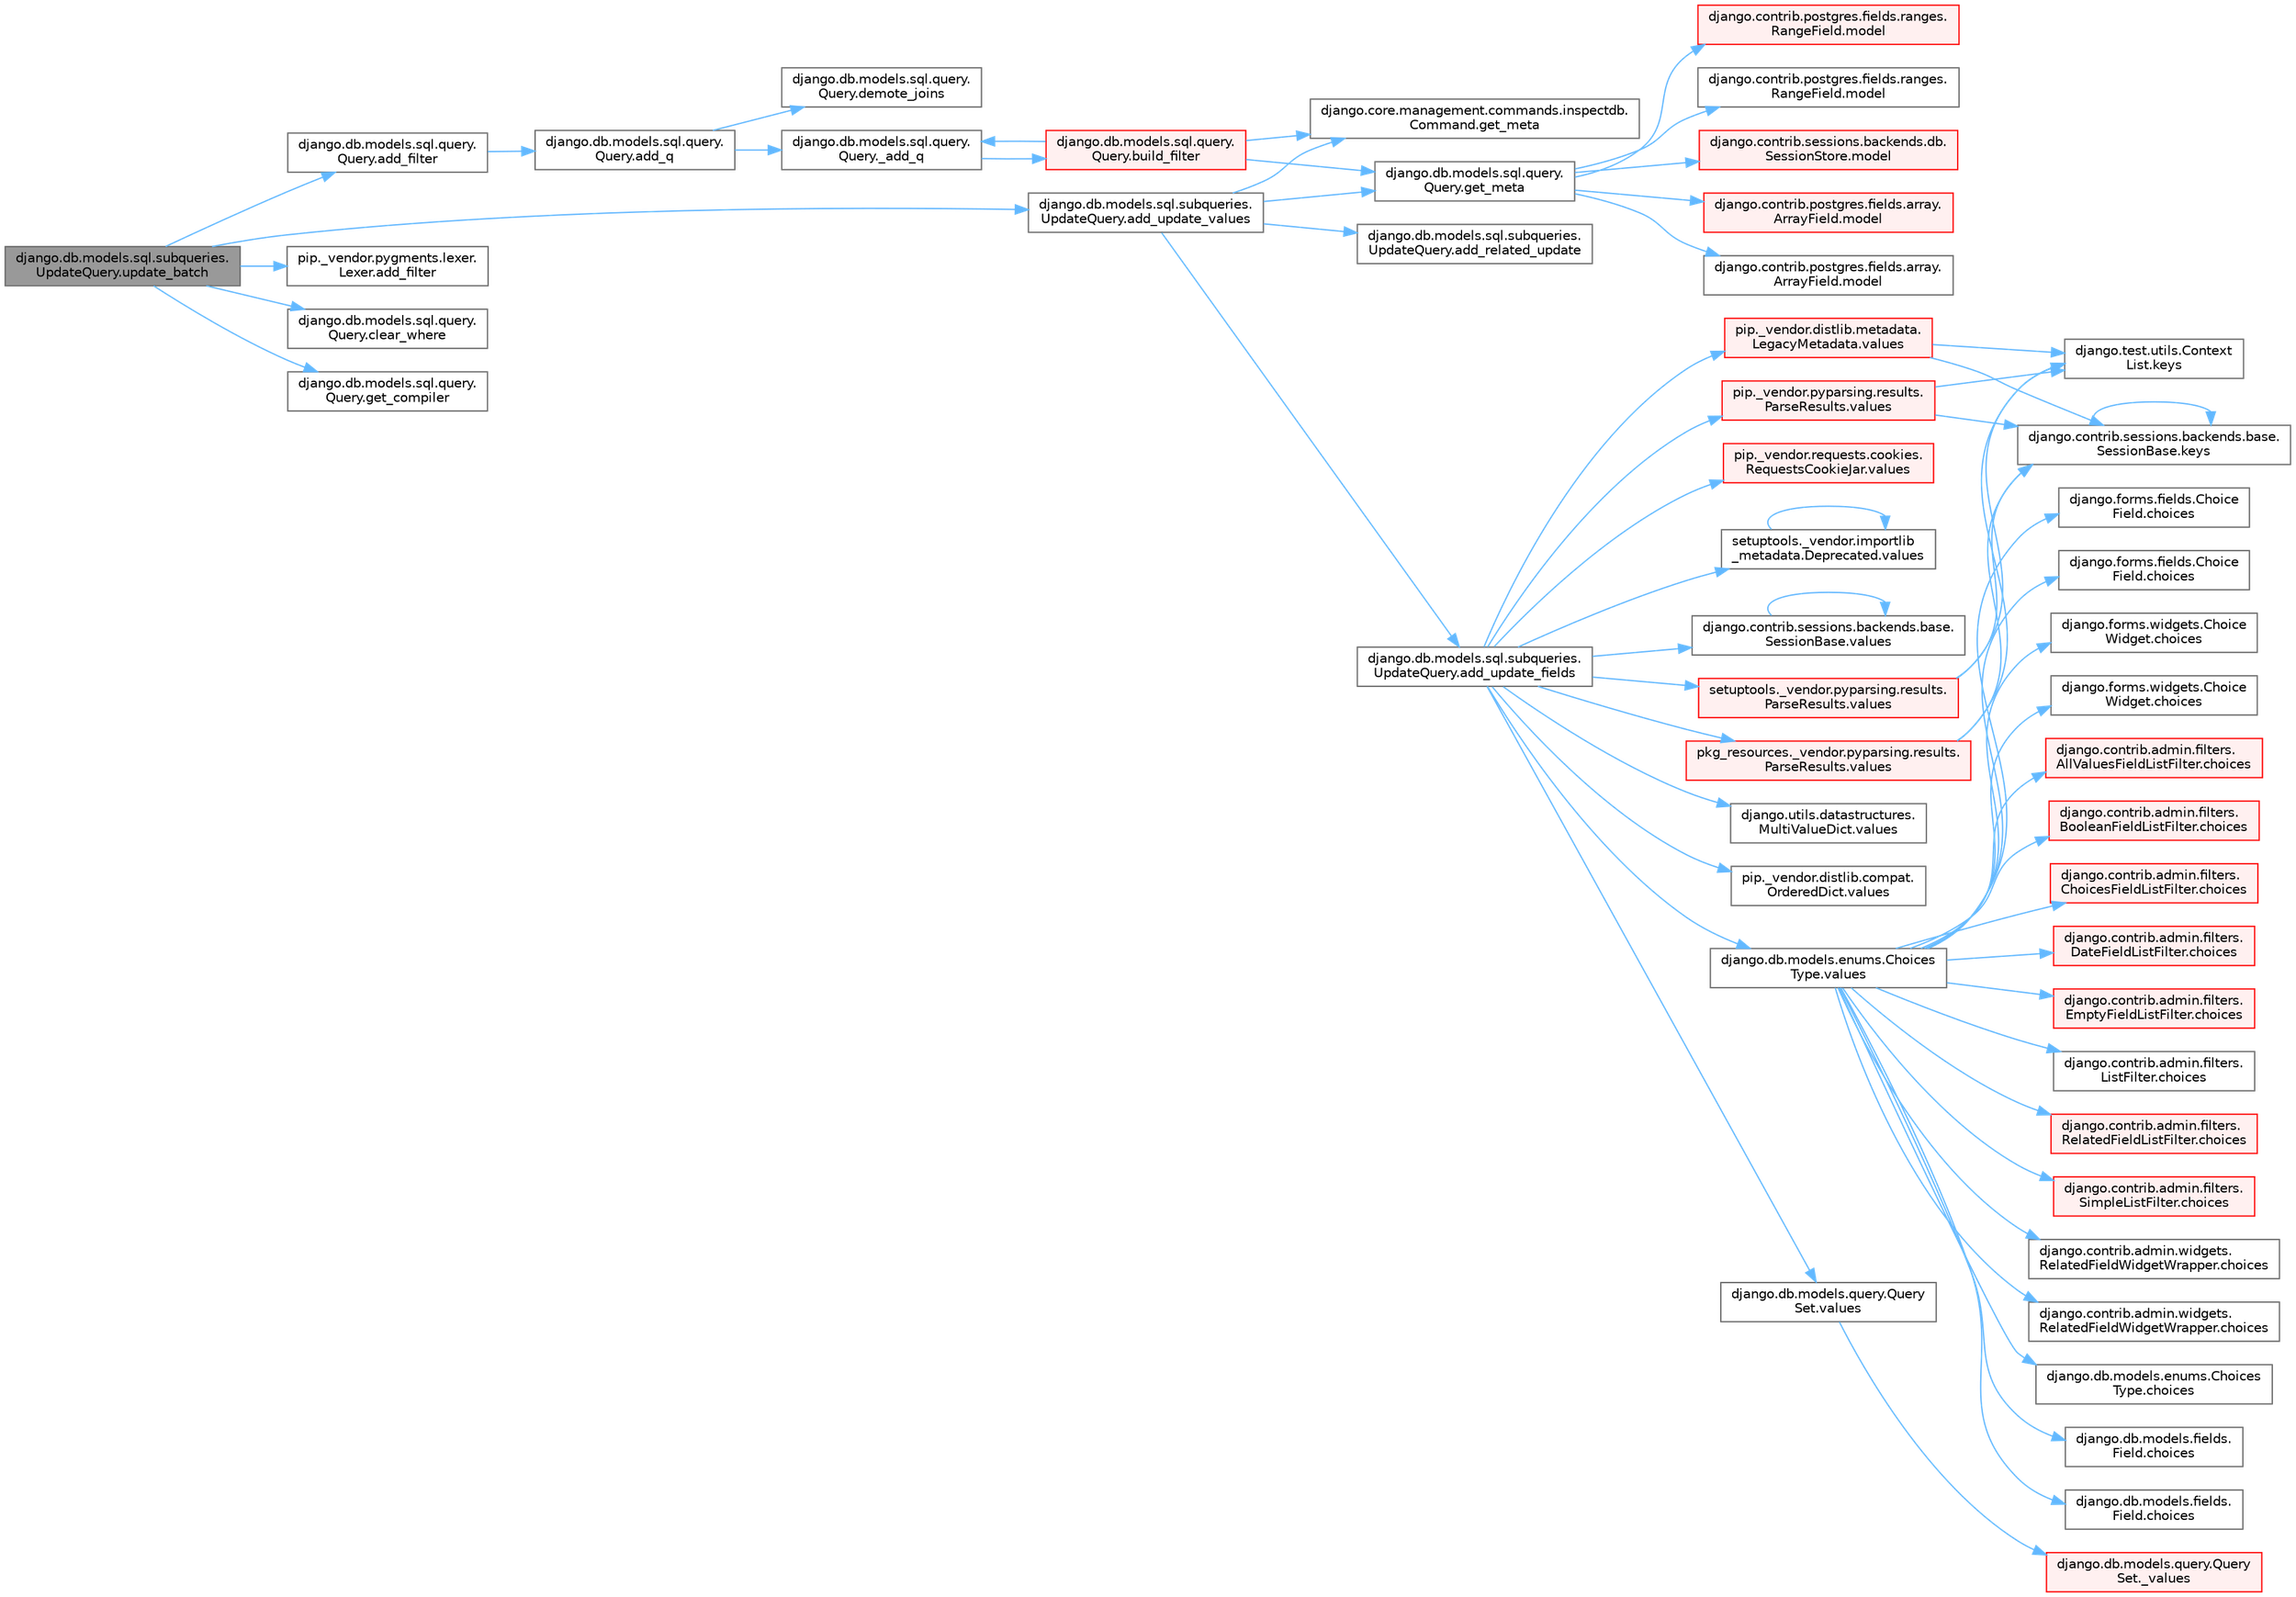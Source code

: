 digraph "django.db.models.sql.subqueries.UpdateQuery.update_batch"
{
 // LATEX_PDF_SIZE
  bgcolor="transparent";
  edge [fontname=Helvetica,fontsize=10,labelfontname=Helvetica,labelfontsize=10];
  node [fontname=Helvetica,fontsize=10,shape=box,height=0.2,width=0.4];
  rankdir="LR";
  Node1 [id="Node000001",label="django.db.models.sql.subqueries.\lUpdateQuery.update_batch",height=0.2,width=0.4,color="gray40", fillcolor="grey60", style="filled", fontcolor="black",tooltip=" "];
  Node1 -> Node2 [id="edge1_Node000001_Node000002",color="steelblue1",style="solid",tooltip=" "];
  Node2 [id="Node000002",label="django.db.models.sql.query.\lQuery.add_filter",height=0.2,width=0.4,color="grey40", fillcolor="white", style="filled",URL="$classdjango_1_1db_1_1models_1_1sql_1_1query_1_1_query.html#a6cf5b85a93ad91f593a800a05cfe44a8",tooltip=" "];
  Node2 -> Node3 [id="edge2_Node000002_Node000003",color="steelblue1",style="solid",tooltip=" "];
  Node3 [id="Node000003",label="django.db.models.sql.query.\lQuery.add_q",height=0.2,width=0.4,color="grey40", fillcolor="white", style="filled",URL="$classdjango_1_1db_1_1models_1_1sql_1_1query_1_1_query.html#a9f2dddd1286ef7cf8474710013e6f9d1",tooltip=" "];
  Node3 -> Node4 [id="edge3_Node000003_Node000004",color="steelblue1",style="solid",tooltip=" "];
  Node4 [id="Node000004",label="django.db.models.sql.query.\lQuery._add_q",height=0.2,width=0.4,color="grey40", fillcolor="white", style="filled",URL="$classdjango_1_1db_1_1models_1_1sql_1_1query_1_1_query.html#acba7359355d8a1af947713e9b7c495cd",tooltip=" "];
  Node4 -> Node5 [id="edge4_Node000004_Node000005",color="steelblue1",style="solid",tooltip=" "];
  Node5 [id="Node000005",label="django.db.models.sql.query.\lQuery.build_filter",height=0.2,width=0.4,color="red", fillcolor="#FFF0F0", style="filled",URL="$classdjango_1_1db_1_1models_1_1sql_1_1query_1_1_query.html#a410421a0cb9cd386f5ea3fa1ee5093b8",tooltip=" "];
  Node5 -> Node4 [id="edge5_Node000005_Node000004",color="steelblue1",style="solid",tooltip=" "];
  Node5 -> Node13 [id="edge6_Node000005_Node000013",color="steelblue1",style="solid",tooltip=" "];
  Node13 [id="Node000013",label="django.core.management.commands.inspectdb.\lCommand.get_meta",height=0.2,width=0.4,color="grey40", fillcolor="white", style="filled",URL="$classdjango_1_1core_1_1management_1_1commands_1_1inspectdb_1_1_command.html#af9c319ec8be7ce3af93bb482ea4f81f0",tooltip=" "];
  Node5 -> Node14 [id="edge7_Node000005_Node000014",color="steelblue1",style="solid",tooltip=" "];
  Node14 [id="Node000014",label="django.db.models.sql.query.\lQuery.get_meta",height=0.2,width=0.4,color="grey40", fillcolor="white", style="filled",URL="$classdjango_1_1db_1_1models_1_1sql_1_1query_1_1_query.html#ab168d2cabe8308f77df7258d292d4975",tooltip=" "];
  Node14 -> Node15 [id="edge8_Node000014_Node000015",color="steelblue1",style="solid",tooltip=" "];
  Node15 [id="Node000015",label="django.contrib.postgres.fields.array.\lArrayField.model",height=0.2,width=0.4,color="red", fillcolor="#FFF0F0", style="filled",URL="$classdjango_1_1contrib_1_1postgres_1_1fields_1_1array_1_1_array_field.html#a4402eef4c4784e00671c9f229481f4c1",tooltip=" "];
  Node14 -> Node17 [id="edge9_Node000014_Node000017",color="steelblue1",style="solid",tooltip=" "];
  Node17 [id="Node000017",label="django.contrib.postgres.fields.array.\lArrayField.model",height=0.2,width=0.4,color="grey40", fillcolor="white", style="filled",URL="$classdjango_1_1contrib_1_1postgres_1_1fields_1_1array_1_1_array_field.html#a50a2796de85f960ca282b56ef2d9446c",tooltip=" "];
  Node14 -> Node18 [id="edge10_Node000014_Node000018",color="steelblue1",style="solid",tooltip=" "];
  Node18 [id="Node000018",label="django.contrib.postgres.fields.ranges.\lRangeField.model",height=0.2,width=0.4,color="red", fillcolor="#FFF0F0", style="filled",URL="$classdjango_1_1contrib_1_1postgres_1_1fields_1_1ranges_1_1_range_field.html#aa38c2bbd1bad0c8f9b0315ee468867a2",tooltip=" "];
  Node14 -> Node19 [id="edge11_Node000014_Node000019",color="steelblue1",style="solid",tooltip=" "];
  Node19 [id="Node000019",label="django.contrib.postgres.fields.ranges.\lRangeField.model",height=0.2,width=0.4,color="grey40", fillcolor="white", style="filled",URL="$classdjango_1_1contrib_1_1postgres_1_1fields_1_1ranges_1_1_range_field.html#a91b36827f010affd1ff89569cf40d1af",tooltip=" "];
  Node14 -> Node20 [id="edge12_Node000014_Node000020",color="steelblue1",style="solid",tooltip=" "];
  Node20 [id="Node000020",label="django.contrib.sessions.backends.db.\lSessionStore.model",height=0.2,width=0.4,color="red", fillcolor="#FFF0F0", style="filled",URL="$classdjango_1_1contrib_1_1sessions_1_1backends_1_1db_1_1_session_store.html#af52cfb4371af389c8bd4a6780274c403",tooltip=" "];
  Node3 -> Node4536 [id="edge13_Node000003_Node004536",color="steelblue1",style="solid",tooltip=" "];
  Node4536 [id="Node004536",label="django.db.models.sql.query.\lQuery.demote_joins",height=0.2,width=0.4,color="grey40", fillcolor="white", style="filled",URL="$classdjango_1_1db_1_1models_1_1sql_1_1query_1_1_query.html#ac22e8f56034d4ab92ff7b038bb0e64ab",tooltip=" "];
  Node1 -> Node4537 [id="edge14_Node000001_Node004537",color="steelblue1",style="solid",tooltip=" "];
  Node4537 [id="Node004537",label="pip._vendor.pygments.lexer.\lLexer.add_filter",height=0.2,width=0.4,color="grey40", fillcolor="white", style="filled",URL="$classpip_1_1__vendor_1_1pygments_1_1lexer_1_1_lexer.html#a0a11cddccff6f8b227de11a5b510ed45",tooltip=" "];
  Node1 -> Node4538 [id="edge15_Node000001_Node004538",color="steelblue1",style="solid",tooltip=" "];
  Node4538 [id="Node004538",label="django.db.models.sql.subqueries.\lUpdateQuery.add_update_values",height=0.2,width=0.4,color="grey40", fillcolor="white", style="filled",URL="$classdjango_1_1db_1_1models_1_1sql_1_1subqueries_1_1_update_query.html#a0992616d5b72530a28e2653a479ea980",tooltip=" "];
  Node4538 -> Node4539 [id="edge16_Node004538_Node004539",color="steelblue1",style="solid",tooltip=" "];
  Node4539 [id="Node004539",label="django.db.models.sql.subqueries.\lUpdateQuery.add_related_update",height=0.2,width=0.4,color="grey40", fillcolor="white", style="filled",URL="$classdjango_1_1db_1_1models_1_1sql_1_1subqueries_1_1_update_query.html#a67711f39083107bfa87ea18b8dae8131",tooltip=" "];
  Node4538 -> Node4540 [id="edge17_Node004538_Node004540",color="steelblue1",style="solid",tooltip=" "];
  Node4540 [id="Node004540",label="django.db.models.sql.subqueries.\lUpdateQuery.add_update_fields",height=0.2,width=0.4,color="grey40", fillcolor="white", style="filled",URL="$classdjango_1_1db_1_1models_1_1sql_1_1subqueries_1_1_update_query.html#a80740a116ccc43f8985298259c5259c1",tooltip=" "];
  Node4540 -> Node2947 [id="edge18_Node004540_Node002947",color="steelblue1",style="solid",tooltip=" "];
  Node2947 [id="Node002947",label="django.contrib.sessions.backends.base.\lSessionBase.values",height=0.2,width=0.4,color="grey40", fillcolor="white", style="filled",URL="$classdjango_1_1contrib_1_1sessions_1_1backends_1_1base_1_1_session_base.html#a2a665e48fe00d96f20531b5599470595",tooltip=" "];
  Node2947 -> Node2947 [id="edge19_Node002947_Node002947",color="steelblue1",style="solid",tooltip=" "];
  Node4540 -> Node2948 [id="edge20_Node004540_Node002948",color="steelblue1",style="solid",tooltip=" "];
  Node2948 [id="Node002948",label="django.db.models.enums.Choices\lType.values",height=0.2,width=0.4,color="grey40", fillcolor="white", style="filled",URL="$classdjango_1_1db_1_1models_1_1enums_1_1_choices_type.html#a6a25241e73ee5ff638ef5b424f5cb8e8",tooltip=" "];
  Node2948 -> Node344 [id="edge21_Node002948_Node000344",color="steelblue1",style="solid",tooltip=" "];
  Node344 [id="Node000344",label="django.contrib.admin.filters.\lAllValuesFieldListFilter.choices",height=0.2,width=0.4,color="red", fillcolor="#FFF0F0", style="filled",URL="$classdjango_1_1contrib_1_1admin_1_1filters_1_1_all_values_field_list_filter.html#a99e8923345ff19f702672dc4c75dfe11",tooltip=" "];
  Node2948 -> Node346 [id="edge22_Node002948_Node000346",color="steelblue1",style="solid",tooltip=" "];
  Node346 [id="Node000346",label="django.contrib.admin.filters.\lBooleanFieldListFilter.choices",height=0.2,width=0.4,color="red", fillcolor="#FFF0F0", style="filled",URL="$classdjango_1_1contrib_1_1admin_1_1filters_1_1_boolean_field_list_filter.html#a20dc3993fd25e8fbdc6fba608b057b1b",tooltip=" "];
  Node2948 -> Node347 [id="edge23_Node002948_Node000347",color="steelblue1",style="solid",tooltip=" "];
  Node347 [id="Node000347",label="django.contrib.admin.filters.\lChoicesFieldListFilter.choices",height=0.2,width=0.4,color="red", fillcolor="#FFF0F0", style="filled",URL="$classdjango_1_1contrib_1_1admin_1_1filters_1_1_choices_field_list_filter.html#a2bf42c25d0b40a9488b8a97b50451916",tooltip=" "];
  Node2948 -> Node348 [id="edge24_Node002948_Node000348",color="steelblue1",style="solid",tooltip=" "];
  Node348 [id="Node000348",label="django.contrib.admin.filters.\lDateFieldListFilter.choices",height=0.2,width=0.4,color="red", fillcolor="#FFF0F0", style="filled",URL="$classdjango_1_1contrib_1_1admin_1_1filters_1_1_date_field_list_filter.html#a32fb521f5b579ff91b9fd5c6f40c43e4",tooltip=" "];
  Node2948 -> Node1270 [id="edge25_Node002948_Node001270",color="steelblue1",style="solid",tooltip=" "];
  Node1270 [id="Node001270",label="django.contrib.admin.filters.\lEmptyFieldListFilter.choices",height=0.2,width=0.4,color="red", fillcolor="#FFF0F0", style="filled",URL="$classdjango_1_1contrib_1_1admin_1_1filters_1_1_empty_field_list_filter.html#a0e57cff271f964a339f5ab9425c6c88b",tooltip=" "];
  Node2948 -> Node1271 [id="edge26_Node002948_Node001271",color="steelblue1",style="solid",tooltip=" "];
  Node1271 [id="Node001271",label="django.contrib.admin.filters.\lListFilter.choices",height=0.2,width=0.4,color="grey40", fillcolor="white", style="filled",URL="$classdjango_1_1contrib_1_1admin_1_1filters_1_1_list_filter.html#a0def94a58b6468e4d1e561a3fc88fb72",tooltip=" "];
  Node2948 -> Node1272 [id="edge27_Node002948_Node001272",color="steelblue1",style="solid",tooltip=" "];
  Node1272 [id="Node001272",label="django.contrib.admin.filters.\lRelatedFieldListFilter.choices",height=0.2,width=0.4,color="red", fillcolor="#FFF0F0", style="filled",URL="$classdjango_1_1contrib_1_1admin_1_1filters_1_1_related_field_list_filter.html#afe22ed02e8705e58fccb7eb0e20968ee",tooltip=" "];
  Node2948 -> Node1274 [id="edge28_Node002948_Node001274",color="steelblue1",style="solid",tooltip=" "];
  Node1274 [id="Node001274",label="django.contrib.admin.filters.\lSimpleListFilter.choices",height=0.2,width=0.4,color="red", fillcolor="#FFF0F0", style="filled",URL="$classdjango_1_1contrib_1_1admin_1_1filters_1_1_simple_list_filter.html#a78c6d86dc920875f1170f747e043f50d",tooltip=" "];
  Node2948 -> Node1275 [id="edge29_Node002948_Node001275",color="steelblue1",style="solid",tooltip=" "];
  Node1275 [id="Node001275",label="django.contrib.admin.widgets.\lRelatedFieldWidgetWrapper.choices",height=0.2,width=0.4,color="grey40", fillcolor="white", style="filled",URL="$classdjango_1_1contrib_1_1admin_1_1widgets_1_1_related_field_widget_wrapper.html#aeced2a61fc531044e13cb6a4c1ed45cd",tooltip=" "];
  Node2948 -> Node1276 [id="edge30_Node002948_Node001276",color="steelblue1",style="solid",tooltip=" "];
  Node1276 [id="Node001276",label="django.contrib.admin.widgets.\lRelatedFieldWidgetWrapper.choices",height=0.2,width=0.4,color="grey40", fillcolor="white", style="filled",URL="$classdjango_1_1contrib_1_1admin_1_1widgets_1_1_related_field_widget_wrapper.html#a7e54d1253fb4786cf6a0c54ad0fb25a9",tooltip=" "];
  Node2948 -> Node1277 [id="edge31_Node002948_Node001277",color="steelblue1",style="solid",tooltip=" "];
  Node1277 [id="Node001277",label="django.db.models.enums.Choices\lType.choices",height=0.2,width=0.4,color="grey40", fillcolor="white", style="filled",URL="$classdjango_1_1db_1_1models_1_1enums_1_1_choices_type.html#a55dfc8a93e5bbfe3e968934e10285c66",tooltip=" "];
  Node2948 -> Node1278 [id="edge32_Node002948_Node001278",color="steelblue1",style="solid",tooltip=" "];
  Node1278 [id="Node001278",label="django.db.models.fields.\lField.choices",height=0.2,width=0.4,color="grey40", fillcolor="white", style="filled",URL="$classdjango_1_1db_1_1models_1_1fields_1_1_field.html#a143dc52f22281ae358bbd1b1b82ae15c",tooltip=" "];
  Node2948 -> Node1279 [id="edge33_Node002948_Node001279",color="steelblue1",style="solid",tooltip=" "];
  Node1279 [id="Node001279",label="django.db.models.fields.\lField.choices",height=0.2,width=0.4,color="grey40", fillcolor="white", style="filled",URL="$classdjango_1_1db_1_1models_1_1fields_1_1_field.html#adb0f096c821d3b85926dac0aa1a489d1",tooltip=" "];
  Node2948 -> Node1280 [id="edge34_Node002948_Node001280",color="steelblue1",style="solid",tooltip=" "];
  Node1280 [id="Node001280",label="django.forms.fields.Choice\lField.choices",height=0.2,width=0.4,color="grey40", fillcolor="white", style="filled",URL="$classdjango_1_1forms_1_1fields_1_1_choice_field.html#a85e97602b71e543a85e86565a0f1fd13",tooltip=" "];
  Node2948 -> Node1281 [id="edge35_Node002948_Node001281",color="steelblue1",style="solid",tooltip=" "];
  Node1281 [id="Node001281",label="django.forms.fields.Choice\lField.choices",height=0.2,width=0.4,color="grey40", fillcolor="white", style="filled",URL="$classdjango_1_1forms_1_1fields_1_1_choice_field.html#aa34f435849c615fa71db57f091708cb1",tooltip=" "];
  Node2948 -> Node1282 [id="edge36_Node002948_Node001282",color="steelblue1",style="solid",tooltip=" "];
  Node1282 [id="Node001282",label="django.forms.widgets.Choice\lWidget.choices",height=0.2,width=0.4,color="grey40", fillcolor="white", style="filled",URL="$classdjango_1_1forms_1_1widgets_1_1_choice_widget.html#aebe74cf95f704cb39a8308a091ee0fc7",tooltip=" "];
  Node2948 -> Node1283 [id="edge37_Node002948_Node001283",color="steelblue1",style="solid",tooltip=" "];
  Node1283 [id="Node001283",label="django.forms.widgets.Choice\lWidget.choices",height=0.2,width=0.4,color="grey40", fillcolor="white", style="filled",URL="$classdjango_1_1forms_1_1widgets_1_1_choice_widget.html#a47422284354f8bc5797544e76c39b27f",tooltip=" "];
  Node4540 -> Node2949 [id="edge38_Node004540_Node002949",color="steelblue1",style="solid",tooltip=" "];
  Node2949 [id="Node002949",label="django.db.models.query.Query\lSet.values",height=0.2,width=0.4,color="grey40", fillcolor="white", style="filled",URL="$classdjango_1_1db_1_1models_1_1query_1_1_query_set.html#ad2ff772fc7e4a33d591db1b420c13f7e",tooltip=" "];
  Node2949 -> Node2950 [id="edge39_Node002949_Node002950",color="steelblue1",style="solid",tooltip=" "];
  Node2950 [id="Node002950",label="django.db.models.query.Query\lSet._values",height=0.2,width=0.4,color="red", fillcolor="#FFF0F0", style="filled",URL="$classdjango_1_1db_1_1models_1_1query_1_1_query_set.html#a1054ed9a8b1acdd85eefd6b4fcfb2808",tooltip=" "];
  Node4540 -> Node2951 [id="edge40_Node004540_Node002951",color="steelblue1",style="solid",tooltip=" "];
  Node2951 [id="Node002951",label="django.utils.datastructures.\lMultiValueDict.values",height=0.2,width=0.4,color="grey40", fillcolor="white", style="filled",URL="$classdjango_1_1utils_1_1datastructures_1_1_multi_value_dict.html#a2484f89d7594b90e3077ceb6a2ef1ac0",tooltip=" "];
  Node4540 -> Node2952 [id="edge41_Node004540_Node002952",color="steelblue1",style="solid",tooltip=" "];
  Node2952 [id="Node002952",label="pip._vendor.distlib.compat.\lOrderedDict.values",height=0.2,width=0.4,color="grey40", fillcolor="white", style="filled",URL="$classpip_1_1__vendor_1_1distlib_1_1compat_1_1_ordered_dict.html#ad2b24f2662d806b87cdaebcb279e277e",tooltip=" "];
  Node4540 -> Node2953 [id="edge42_Node004540_Node002953",color="steelblue1",style="solid",tooltip=" "];
  Node2953 [id="Node002953",label="pip._vendor.distlib.metadata.\lLegacyMetadata.values",height=0.2,width=0.4,color="red", fillcolor="#FFF0F0", style="filled",URL="$classpip_1_1__vendor_1_1distlib_1_1metadata_1_1_legacy_metadata.html#a6b3ac4adfb31494e468a4c02d47e8dd7",tooltip=" "];
  Node2953 -> Node2540 [id="edge43_Node002953_Node002540",color="steelblue1",style="solid",tooltip=" "];
  Node2540 [id="Node002540",label="django.contrib.sessions.backends.base.\lSessionBase.keys",height=0.2,width=0.4,color="grey40", fillcolor="white", style="filled",URL="$classdjango_1_1contrib_1_1sessions_1_1backends_1_1base_1_1_session_base.html#a81285a01cc6e6305ffbf907cf45d58c4",tooltip=" "];
  Node2540 -> Node2540 [id="edge44_Node002540_Node002540",color="steelblue1",style="solid",tooltip=" "];
  Node2953 -> Node2541 [id="edge45_Node002953_Node002541",color="steelblue1",style="solid",tooltip=" "];
  Node2541 [id="Node002541",label="django.test.utils.Context\lList.keys",height=0.2,width=0.4,color="grey40", fillcolor="white", style="filled",URL="$classdjango_1_1test_1_1utils_1_1_context_list.html#aeb9015b80a69c28112a29af3663d74a6",tooltip=" "];
  Node4540 -> Node2954 [id="edge46_Node004540_Node002954",color="steelblue1",style="solid",tooltip=" "];
  Node2954 [id="Node002954",label="pip._vendor.pyparsing.results.\lParseResults.values",height=0.2,width=0.4,color="red", fillcolor="#FFF0F0", style="filled",URL="$classpip_1_1__vendor_1_1pyparsing_1_1results_1_1_parse_results.html#ac18f70b899d1740db49618541d5df0a4",tooltip=" "];
  Node2954 -> Node2540 [id="edge47_Node002954_Node002540",color="steelblue1",style="solid",tooltip=" "];
  Node2954 -> Node2541 [id="edge48_Node002954_Node002541",color="steelblue1",style="solid",tooltip=" "];
  Node4540 -> Node2955 [id="edge49_Node004540_Node002955",color="steelblue1",style="solid",tooltip=" "];
  Node2955 [id="Node002955",label="pip._vendor.requests.cookies.\lRequestsCookieJar.values",height=0.2,width=0.4,color="red", fillcolor="#FFF0F0", style="filled",URL="$classpip_1_1__vendor_1_1requests_1_1cookies_1_1_requests_cookie_jar.html#af060b0cf355fd73dbcc2449450264e51",tooltip=" "];
  Node4540 -> Node2958 [id="edge50_Node004540_Node002958",color="steelblue1",style="solid",tooltip=" "];
  Node2958 [id="Node002958",label="pkg_resources._vendor.pyparsing.results.\lParseResults.values",height=0.2,width=0.4,color="red", fillcolor="#FFF0F0", style="filled",URL="$classpkg__resources_1_1__vendor_1_1pyparsing_1_1results_1_1_parse_results.html#ac466eb2951551ce4a3b48c7cc3b5cc1d",tooltip=" "];
  Node2958 -> Node2540 [id="edge51_Node002958_Node002540",color="steelblue1",style="solid",tooltip=" "];
  Node2958 -> Node2541 [id="edge52_Node002958_Node002541",color="steelblue1",style="solid",tooltip=" "];
  Node4540 -> Node1500 [id="edge53_Node004540_Node001500",color="steelblue1",style="solid",tooltip=" "];
  Node1500 [id="Node001500",label="setuptools._vendor.importlib\l_metadata.Deprecated.values",height=0.2,width=0.4,color="grey40", fillcolor="white", style="filled",URL="$classsetuptools_1_1__vendor_1_1importlib__metadata_1_1_deprecated.html#ae6a5b9902ac4eb47b14bff37f14d49e6",tooltip=" "];
  Node1500 -> Node1500 [id="edge54_Node001500_Node001500",color="steelblue1",style="solid",tooltip=" "];
  Node4540 -> Node2959 [id="edge55_Node004540_Node002959",color="steelblue1",style="solid",tooltip=" "];
  Node2959 [id="Node002959",label="setuptools._vendor.pyparsing.results.\lParseResults.values",height=0.2,width=0.4,color="red", fillcolor="#FFF0F0", style="filled",URL="$classsetuptools_1_1__vendor_1_1pyparsing_1_1results_1_1_parse_results.html#a3632fda7230ed3d9d2f09b483cc1b502",tooltip=" "];
  Node2959 -> Node2540 [id="edge56_Node002959_Node002540",color="steelblue1",style="solid",tooltip=" "];
  Node2959 -> Node2541 [id="edge57_Node002959_Node002541",color="steelblue1",style="solid",tooltip=" "];
  Node4538 -> Node13 [id="edge58_Node004538_Node000013",color="steelblue1",style="solid",tooltip=" "];
  Node4538 -> Node14 [id="edge59_Node004538_Node000014",color="steelblue1",style="solid",tooltip=" "];
  Node1 -> Node4541 [id="edge60_Node000001_Node004541",color="steelblue1",style="solid",tooltip=" "];
  Node4541 [id="Node004541",label="django.db.models.sql.query.\lQuery.clear_where",height=0.2,width=0.4,color="grey40", fillcolor="white", style="filled",URL="$classdjango_1_1db_1_1models_1_1sql_1_1query_1_1_query.html#a7ffdda5e1bad263a425d230bbe7b734d",tooltip=" "];
  Node1 -> Node4542 [id="edge61_Node000001_Node004542",color="steelblue1",style="solid",tooltip=" "];
  Node4542 [id="Node004542",label="django.db.models.sql.query.\lQuery.get_compiler",height=0.2,width=0.4,color="grey40", fillcolor="white", style="filled",URL="$classdjango_1_1db_1_1models_1_1sql_1_1query_1_1_query.html#a1a20fdb96a84c9314db05fec971417f0",tooltip=" "];
}
